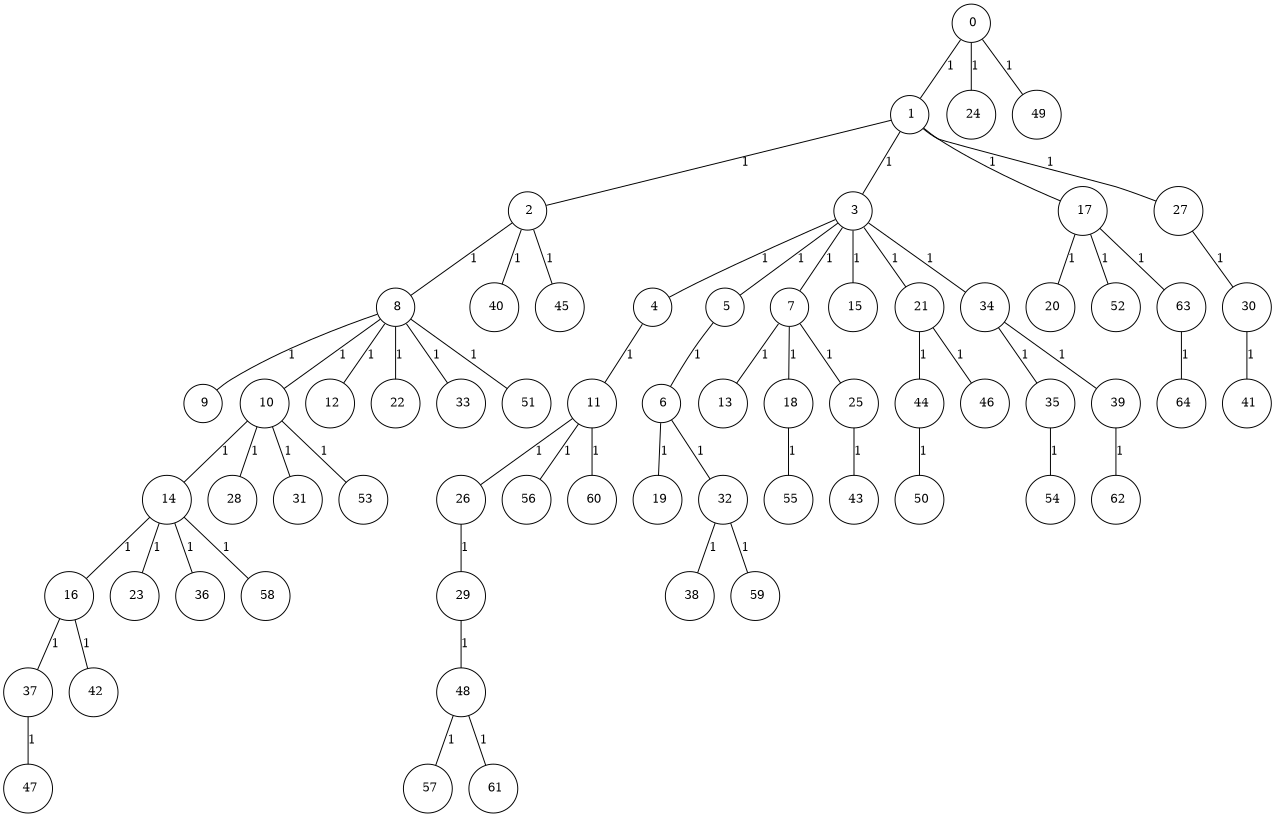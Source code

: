 graph G {
size="8.5,11;"
ratio = "expand;"
fixedsize="true;"
overlap="scale;"
node[shape=circle,width=.12,hight=.12,fontsize=12]
edge[fontsize=12]

0[label=" 0" color=black, pos="0.61619807,1.6819774!"];
1[label=" 1" color=black, pos="2.3203372,1.9407453!"];
2[label=" 2" color=black, pos="1.770669,1.0286195!"];
3[label=" 3" color=black, pos="2.3312945,2.1119352!"];
4[label=" 4" color=black, pos="2.1789968,1.3056877!"];
5[label=" 5" color=black, pos="0.93011892,2.09518!"];
6[label=" 6" color=black, pos="2.7163768,2.5183767!"];
7[label=" 7" color=black, pos="0.27484155,1.3381775!"];
8[label=" 8" color=black, pos="2.0216786,1.2129768!"];
9[label=" 9" color=black, pos="1.9077499,1.2696035!"];
10[label=" 10" color=black, pos="2.9364336,0.46538858!"];
11[label=" 11" color=black, pos="2.1638663,2.859193!"];
12[label=" 12" color=black, pos="1.1863761,2.0270431!"];
13[label=" 13" color=black, pos="2.5510087,0.037712492!"];
14[label=" 14" color=black, pos="2.985531,1.0685814!"];
15[label=" 15" color=black, pos="0.53810784,1.1514122!"];
16[label=" 16" color=black, pos="0.42691367,0.90180219!"];
17[label=" 17" color=black, pos="0.51811105,1.0130825!"];
18[label=" 18" color=black, pos="2.4696287,2.7222727!"];
19[label=" 19" color=black, pos="2.0557948,2.9763582!"];
20[label=" 20" color=black, pos="0.74634646,0.35866595!"];
21[label=" 21" color=black, pos="2.1256243,2.5647406!"];
22[label=" 22" color=black, pos="2.9524676,0.37152784!"];
23[label=" 23" color=black, pos="0.040080804,0.05036188!"];
24[label=" 24" color=black, pos="2.887329,2.801658!"];
25[label=" 25" color=black, pos="2.1235697,0.85998468!"];
26[label=" 26" color=black, pos="0.29321155,2.2266934!"];
27[label=" 27" color=black, pos="2.1637232,0.59117725!"];
28[label=" 28" color=black, pos="0.20645277,1.2074247!"];
29[label=" 29" color=black, pos="0.34622164,0.44323232!"];
30[label=" 30" color=black, pos="0.40548725,0.78926474!"];
31[label=" 31" color=black, pos="2.3377002,2.9125625!"];
32[label=" 32" color=black, pos="2.7917907,0.6304692!"];
33[label=" 33" color=black, pos="0.52896107,2.5085588!"];
34[label=" 34" color=black, pos="1.0727113,1.171179!"];
35[label=" 35" color=black, pos="1.9383038,0.14650406!"];
36[label=" 36" color=black, pos="1.7121994,1.4768336!"];
37[label=" 37" color=black, pos="2.1260941,2.3571103!"];
38[label=" 38" color=black, pos="2.7348261,0.9771494!"];
39[label=" 39" color=black, pos="2.9860017,2.2975554!"];
40[label=" 40" color=black, pos="1.6039325,0.69315281!"];
41[label=" 41" color=black, pos="2.4184785,0.95506618!"];
42[label=" 42" color=black, pos="0.93696386,1.7276243!"];
43[label=" 43" color=black, pos="0.88860136,2.0200242!"];
44[label=" 44" color=black, pos="0.22805712,2.6592218!"];
45[label=" 45" color=black, pos="2.4169236,2.8857326!"];
46[label=" 46" color=black, pos="0.16270722,0.22427593!"];
47[label=" 47" color=black, pos="1.7525939,0.92650129!"];
48[label=" 48" color=black, pos="0.44985595,2.4894199!"];
49[label=" 49" color=black, pos="2.8213657,0.35952426!"];
50[label=" 50" color=black, pos="2.5707312,2.6335972!"];
51[label=" 51" color=black, pos="1.9612768,1.0601334!"];
52[label=" 52" color=black, pos="2.1504791,0.54348518!"];
53[label=" 53" color=black, pos="0.73568735,2.7191524!"];
54[label=" 54" color=black, pos="1.2920997,2.0471035!"];
55[label=" 55" color=black, pos="0.4652597,1.4012199!"];
56[label=" 56" color=black, pos="1.5932589,2.7834501!"];
57[label=" 57" color=black, pos="0.33512598,0.17295419!"];
58[label=" 58" color=black, pos="0.23012289,1.3651898!"];
59[label=" 59" color=black, pos="2.4601728,2.3807337!"];
60[label=" 60" color=black, pos="2.1446784,0.17805464!"];
61[label=" 61" color=black, pos="0.35343662,2.7787603!"];
62[label=" 62" color=black, pos="1.8406354,2.6902299!"];
63[label=" 63" color=black, pos="0.79946852,1.2210108!"];
64[label=" 64" color=black, pos="1.9820897,0.80735197!"];
0--1[label="1"]
0--24[label="1"]
0--49[label="1"]
1--2[label="1"]
1--3[label="1"]
1--17[label="1"]
1--27[label="1"]
2--8[label="1"]
2--40[label="1"]
2--45[label="1"]
3--4[label="1"]
3--5[label="1"]
3--7[label="1"]
3--15[label="1"]
3--21[label="1"]
3--34[label="1"]
4--11[label="1"]
5--6[label="1"]
6--19[label="1"]
6--32[label="1"]
7--13[label="1"]
7--18[label="1"]
7--25[label="1"]
8--9[label="1"]
8--10[label="1"]
8--12[label="1"]
8--22[label="1"]
8--33[label="1"]
8--51[label="1"]
10--14[label="1"]
10--28[label="1"]
10--31[label="1"]
10--53[label="1"]
11--26[label="1"]
11--56[label="1"]
11--60[label="1"]
14--16[label="1"]
14--23[label="1"]
14--36[label="1"]
14--58[label="1"]
16--37[label="1"]
16--42[label="1"]
17--20[label="1"]
17--52[label="1"]
17--63[label="1"]
18--55[label="1"]
21--44[label="1"]
21--46[label="1"]
25--43[label="1"]
26--29[label="1"]
27--30[label="1"]
29--48[label="1"]
30--41[label="1"]
32--38[label="1"]
32--59[label="1"]
34--35[label="1"]
34--39[label="1"]
35--54[label="1"]
37--47[label="1"]
39--62[label="1"]
44--50[label="1"]
48--57[label="1"]
48--61[label="1"]
63--64[label="1"]

}
